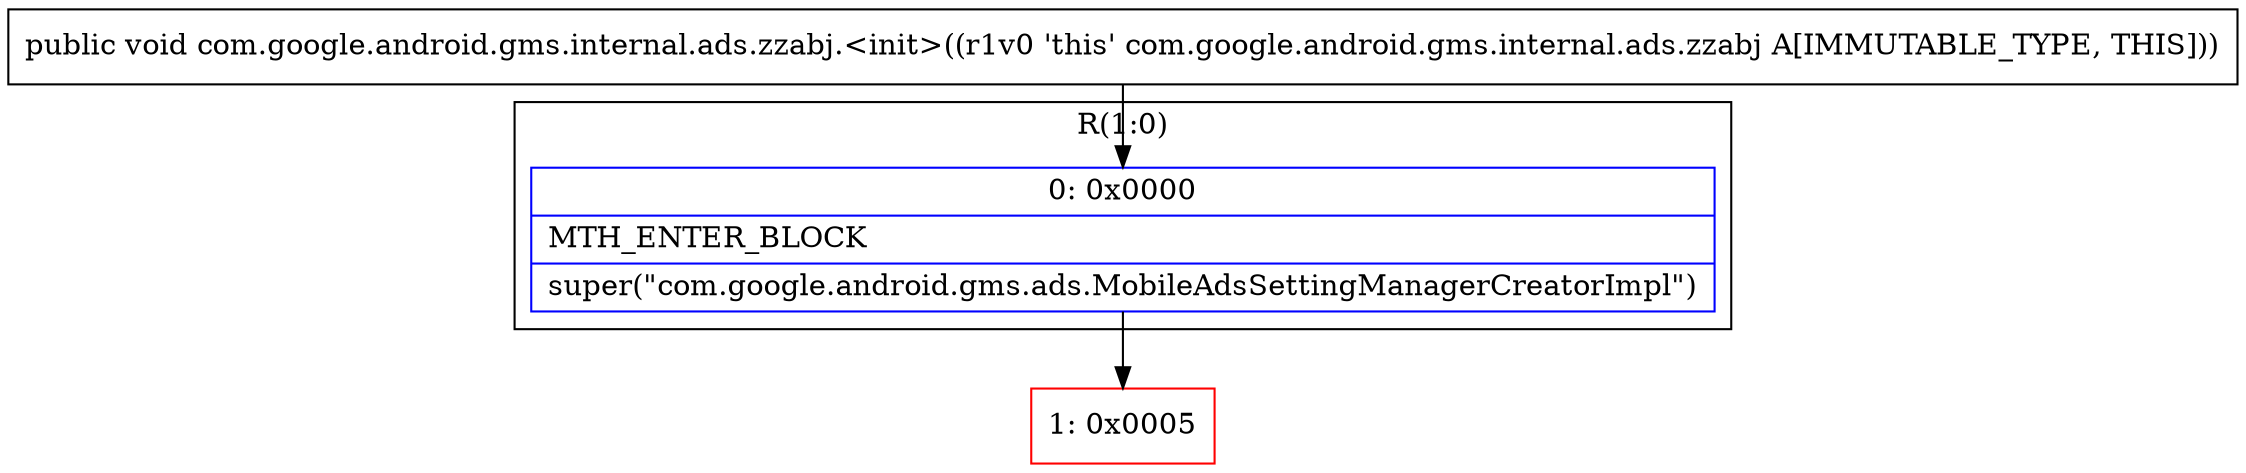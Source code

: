 digraph "CFG forcom.google.android.gms.internal.ads.zzabj.\<init\>()V" {
subgraph cluster_Region_713649987 {
label = "R(1:0)";
node [shape=record,color=blue];
Node_0 [shape=record,label="{0\:\ 0x0000|MTH_ENTER_BLOCK\l|super(\"com.google.android.gms.ads.MobileAdsSettingManagerCreatorImpl\")\l}"];
}
Node_1 [shape=record,color=red,label="{1\:\ 0x0005}"];
MethodNode[shape=record,label="{public void com.google.android.gms.internal.ads.zzabj.\<init\>((r1v0 'this' com.google.android.gms.internal.ads.zzabj A[IMMUTABLE_TYPE, THIS])) }"];
MethodNode -> Node_0;
Node_0 -> Node_1;
}

